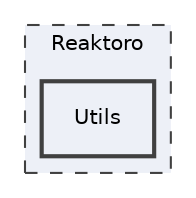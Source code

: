 digraph "Reaktoro/Utils"
{
 // INTERACTIVE_SVG=YES
 // LATEX_PDF_SIZE
  bgcolor="transparent";
  edge [fontname="Helvetica",fontsize="10",labelfontname="Helvetica",labelfontsize="10"];
  node [fontname="Helvetica",fontsize="10",shape=record];
  compound=true
  subgraph clusterdir_8e92d4b241d211e8bbb38ad86320f5f7 {
    graph [ bgcolor="#edf0f7", pencolor="grey25", style="filled,dashed,", label="Reaktoro", fontname="Helvetica", fontsize="10", URL="dir_8e92d4b241d211e8bbb38ad86320f5f7.html"]
  dir_e116462ae223b04a2a957ced99308d41 [shape=box, label="Utils", style="filled,bold,", fillcolor="#edf0f7", color="grey25", URL="dir_e116462ae223b04a2a957ced99308d41.html"];
  }
}
